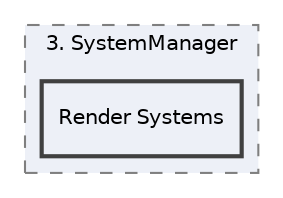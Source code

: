 digraph "GameManager/3. SystemManager/Render Systems"
{
 // LATEX_PDF_SIZE
  edge [fontname="Helvetica",fontsize="10",labelfontname="Helvetica",labelfontsize="10"];
  node [fontname="Helvetica",fontsize="10",shape=record];
  compound=true
  subgraph clusterdir_2bdb31a7249336a8253fbe94df0b2807 {
    graph [ bgcolor="#edf0f7", pencolor="grey50", style="filled,dashed,", label="3. SystemManager", fontname="Helvetica", fontsize="10", URL="dir_2bdb31a7249336a8253fbe94df0b2807.html"]
  dir_a3c8e8010501531a79582fdfec6ba8d7 [shape=box, label="Render Systems", style="filled,bold,", fillcolor="#edf0f7", color="grey25", URL="dir_a3c8e8010501531a79582fdfec6ba8d7.html"];
  }
}
